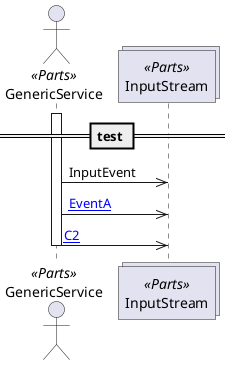 @startuml Post event to stream

== test ==

actor "GenericService" as GenericService <<Parts>>
collections "InputStream" as InputStream <<Parts>>

activate GenericService
GenericService ->> InputStream: InputEvent
GenericService ->> InputStream: [[{InputEvent.EventA}EventA]]
GenericService ->> InputStream: [[{InputEvent.EventC.C2}C2]]

deactivate GenericService

@enduml
